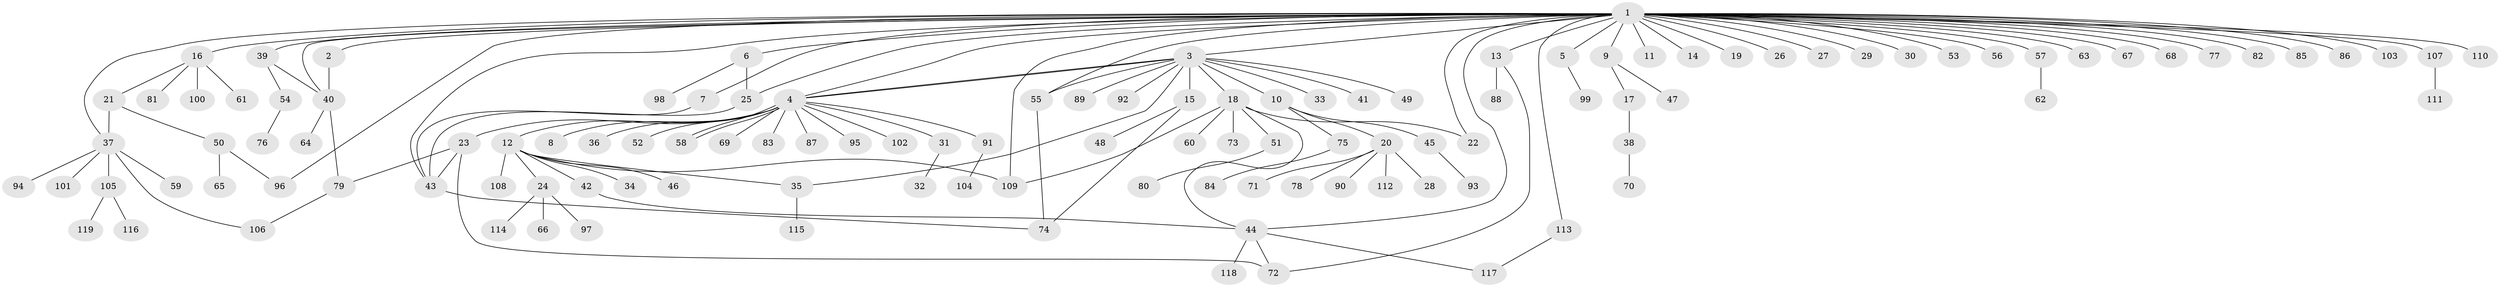 // coarse degree distribution, {39: 0.01098901098901099, 2: 0.12087912087912088, 12: 0.01098901098901099, 16: 0.01098901098901099, 1: 0.6483516483516484, 3: 0.0989010989010989, 4: 0.01098901098901099, 9: 0.01098901098901099, 6: 0.03296703296703297, 5: 0.02197802197802198, 7: 0.02197802197802198}
// Generated by graph-tools (version 1.1) at 2025/41/03/06/25 10:41:50]
// undirected, 119 vertices, 143 edges
graph export_dot {
graph [start="1"]
  node [color=gray90,style=filled];
  1;
  2;
  3;
  4;
  5;
  6;
  7;
  8;
  9;
  10;
  11;
  12;
  13;
  14;
  15;
  16;
  17;
  18;
  19;
  20;
  21;
  22;
  23;
  24;
  25;
  26;
  27;
  28;
  29;
  30;
  31;
  32;
  33;
  34;
  35;
  36;
  37;
  38;
  39;
  40;
  41;
  42;
  43;
  44;
  45;
  46;
  47;
  48;
  49;
  50;
  51;
  52;
  53;
  54;
  55;
  56;
  57;
  58;
  59;
  60;
  61;
  62;
  63;
  64;
  65;
  66;
  67;
  68;
  69;
  70;
  71;
  72;
  73;
  74;
  75;
  76;
  77;
  78;
  79;
  80;
  81;
  82;
  83;
  84;
  85;
  86;
  87;
  88;
  89;
  90;
  91;
  92;
  93;
  94;
  95;
  96;
  97;
  98;
  99;
  100;
  101;
  102;
  103;
  104;
  105;
  106;
  107;
  108;
  109;
  110;
  111;
  112;
  113;
  114;
  115;
  116;
  117;
  118;
  119;
  1 -- 2;
  1 -- 3;
  1 -- 4;
  1 -- 5;
  1 -- 6;
  1 -- 7;
  1 -- 9;
  1 -- 11;
  1 -- 13;
  1 -- 14;
  1 -- 16;
  1 -- 19;
  1 -- 22;
  1 -- 25;
  1 -- 26;
  1 -- 27;
  1 -- 29;
  1 -- 30;
  1 -- 37;
  1 -- 39;
  1 -- 40;
  1 -- 43;
  1 -- 44;
  1 -- 53;
  1 -- 55;
  1 -- 56;
  1 -- 57;
  1 -- 63;
  1 -- 67;
  1 -- 68;
  1 -- 77;
  1 -- 82;
  1 -- 85;
  1 -- 86;
  1 -- 96;
  1 -- 103;
  1 -- 107;
  1 -- 109;
  1 -- 110;
  1 -- 113;
  2 -- 40;
  3 -- 4;
  3 -- 4;
  3 -- 10;
  3 -- 15;
  3 -- 18;
  3 -- 33;
  3 -- 35;
  3 -- 41;
  3 -- 49;
  3 -- 55;
  3 -- 89;
  3 -- 92;
  4 -- 8;
  4 -- 12;
  4 -- 23;
  4 -- 31;
  4 -- 36;
  4 -- 52;
  4 -- 58;
  4 -- 58;
  4 -- 69;
  4 -- 83;
  4 -- 87;
  4 -- 91;
  4 -- 95;
  4 -- 102;
  5 -- 99;
  6 -- 25;
  6 -- 98;
  7 -- 43;
  9 -- 17;
  9 -- 47;
  10 -- 20;
  10 -- 45;
  10 -- 75;
  12 -- 24;
  12 -- 34;
  12 -- 35;
  12 -- 42;
  12 -- 46;
  12 -- 108;
  12 -- 109;
  13 -- 72;
  13 -- 88;
  15 -- 48;
  15 -- 74;
  16 -- 21;
  16 -- 61;
  16 -- 81;
  16 -- 100;
  17 -- 38;
  18 -- 22;
  18 -- 44;
  18 -- 51;
  18 -- 60;
  18 -- 73;
  18 -- 109;
  20 -- 28;
  20 -- 71;
  20 -- 78;
  20 -- 90;
  20 -- 112;
  21 -- 37;
  21 -- 50;
  23 -- 43;
  23 -- 72;
  23 -- 79;
  24 -- 66;
  24 -- 97;
  24 -- 114;
  25 -- 43;
  31 -- 32;
  35 -- 115;
  37 -- 59;
  37 -- 94;
  37 -- 101;
  37 -- 105;
  37 -- 106;
  38 -- 70;
  39 -- 40;
  39 -- 54;
  40 -- 64;
  40 -- 79;
  42 -- 44;
  43 -- 74;
  44 -- 72;
  44 -- 117;
  44 -- 118;
  45 -- 93;
  50 -- 65;
  50 -- 96;
  51 -- 80;
  54 -- 76;
  55 -- 74;
  57 -- 62;
  75 -- 84;
  79 -- 106;
  91 -- 104;
  105 -- 116;
  105 -- 119;
  107 -- 111;
  113 -- 117;
}
